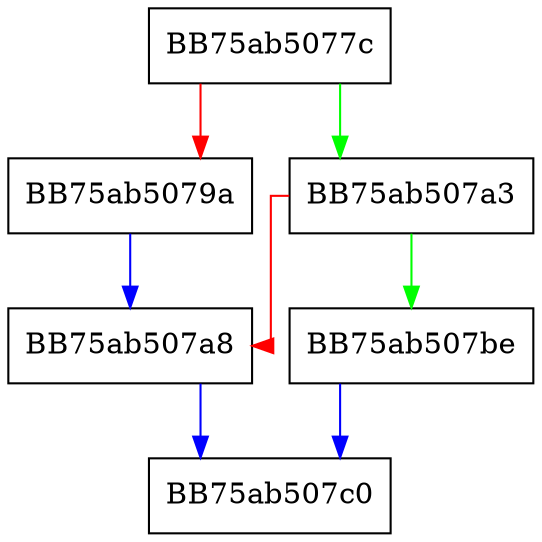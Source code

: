 digraph isRealTable {
  node [shape="box"];
  graph [splines=ortho];
  BB75ab5077c -> BB75ab507a3 [color="green"];
  BB75ab5077c -> BB75ab5079a [color="red"];
  BB75ab5079a -> BB75ab507a8 [color="blue"];
  BB75ab507a3 -> BB75ab507be [color="green"];
  BB75ab507a3 -> BB75ab507a8 [color="red"];
  BB75ab507a8 -> BB75ab507c0 [color="blue"];
  BB75ab507be -> BB75ab507c0 [color="blue"];
}